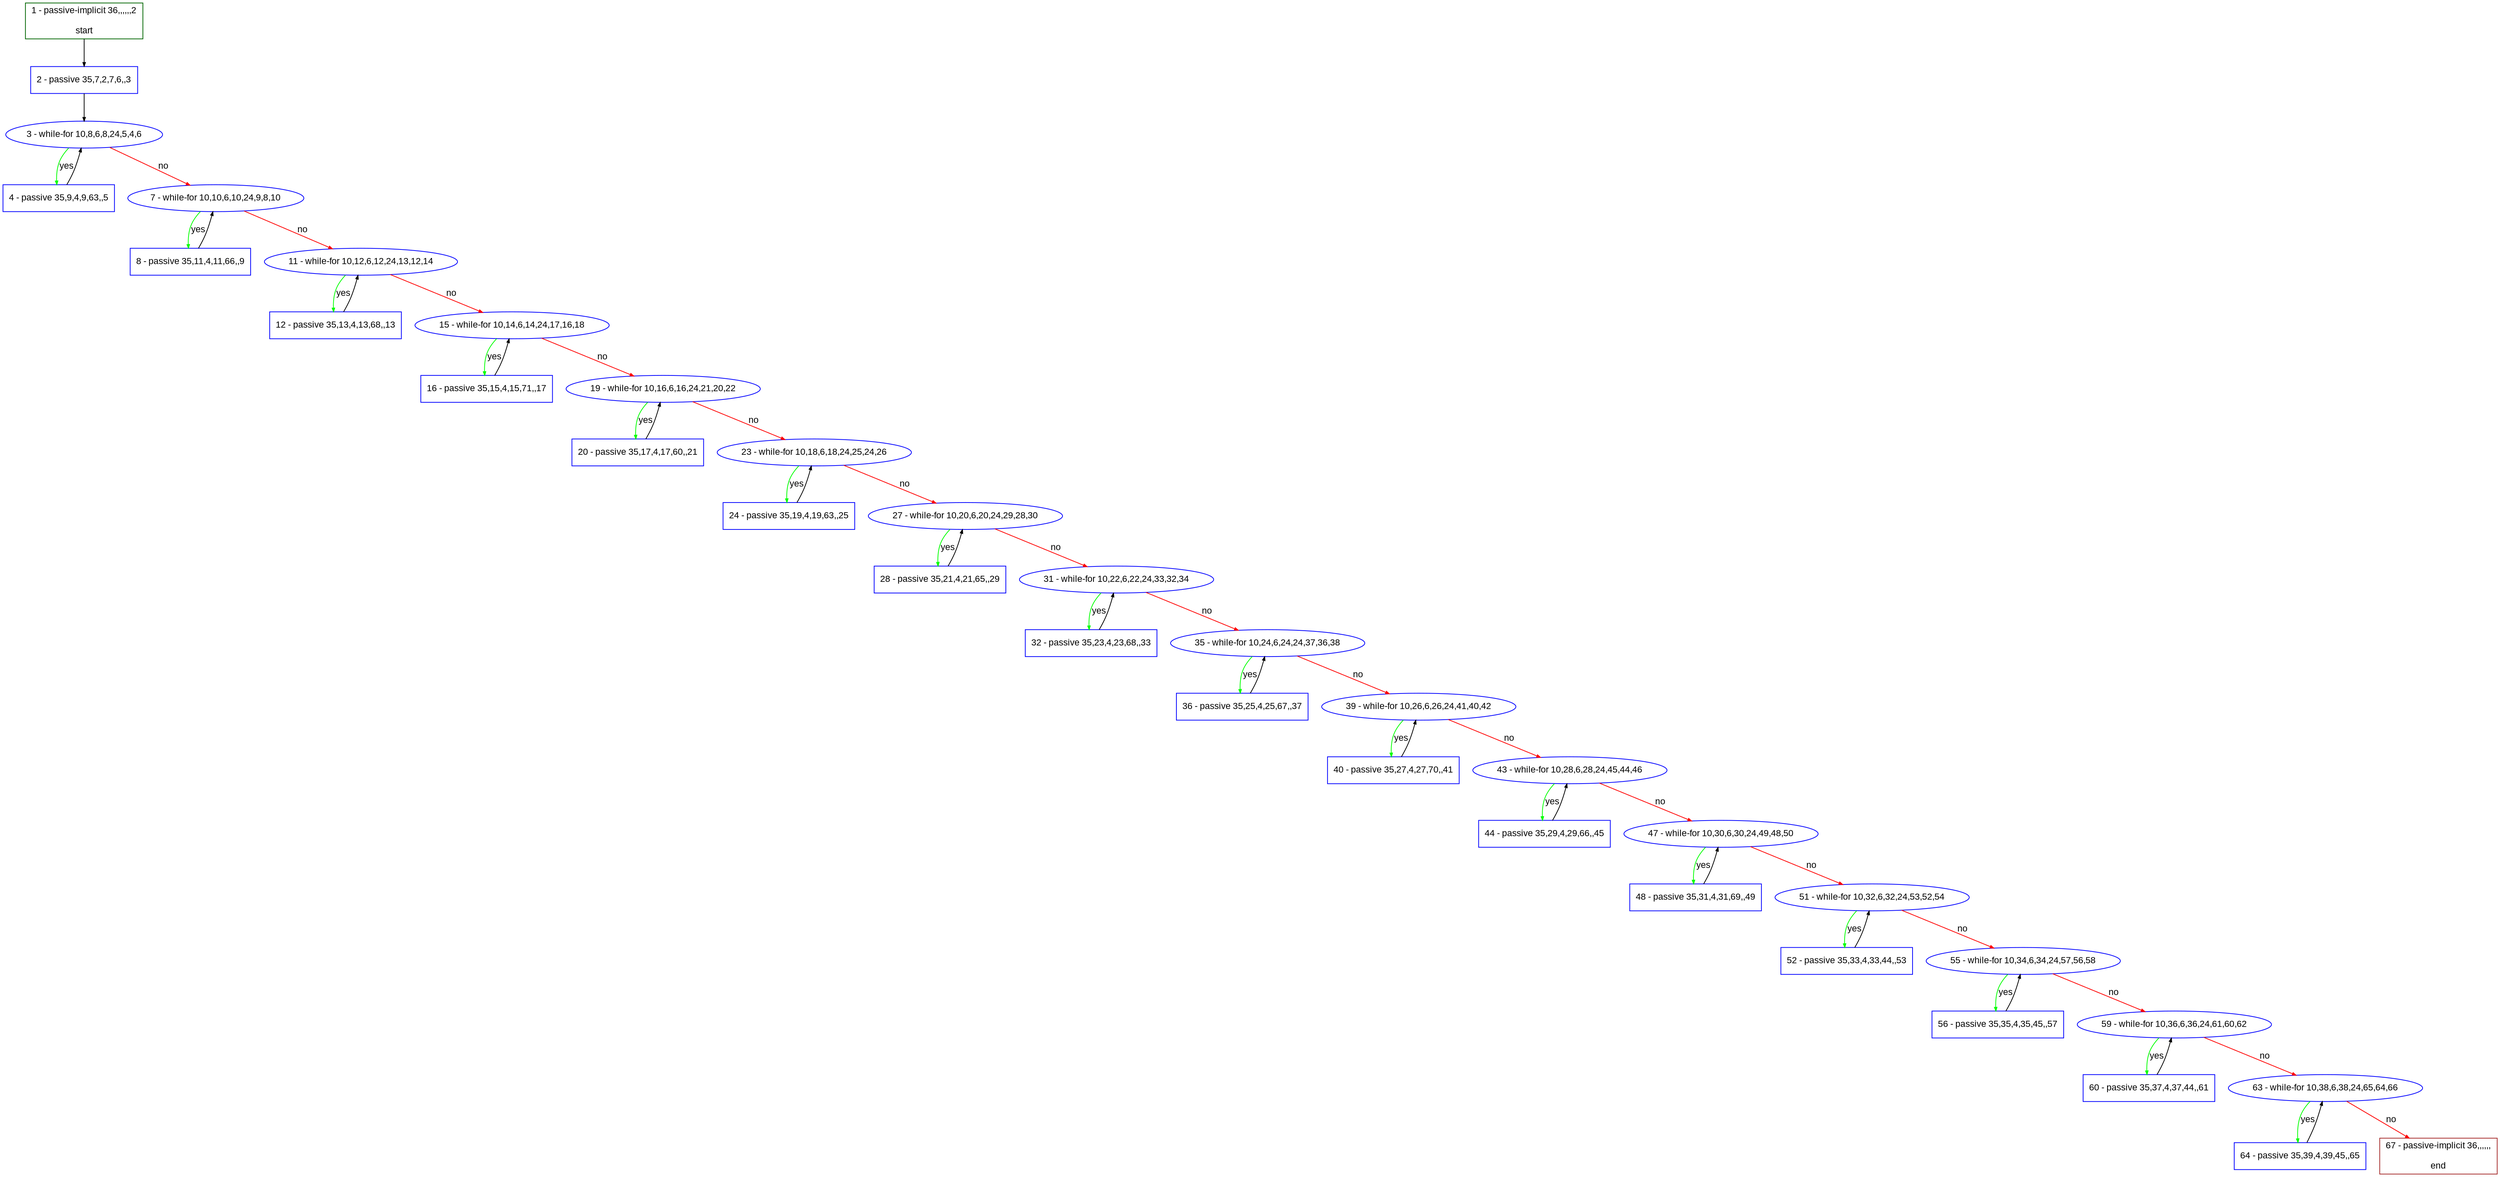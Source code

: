 digraph "" {
  graph [bgcolor="white", fillcolor="#FFFFCC", pack="true", packmode="clust", fontname="Arial", label="", fontsize="12", compound="true", style="rounded,filled"];
  node [node_initialized="no", fillcolor="white", fontname="Arial", label="", color="grey", fontsize="12", fixedsize="false", compound="true", shape="rectangle", style="filled"];
  edge [arrowtail="none", lhead="", fontcolor="black", fontname="Arial", label="", color="black", fontsize="12", arrowhead="normal", arrowsize="0.5", compound="true", ltail="", dir="forward"];
  __N1 [fillcolor="#ffffff", label="2 - passive 35,7,2,7,6,,3", color="#0000ff", shape="box", style="filled"];
  __N2 [fillcolor="#ffffff", label="1 - passive-implicit 36,,,,,,2\n\nstart", color="#006400", shape="box", style="filled"];
  __N3 [fillcolor="#ffffff", label="3 - while-for 10,8,6,8,24,5,4,6", color="#0000ff", shape="oval", style="filled"];
  __N4 [fillcolor="#ffffff", label="4 - passive 35,9,4,9,63,,5", color="#0000ff", shape="box", style="filled"];
  __N5 [fillcolor="#ffffff", label="7 - while-for 10,10,6,10,24,9,8,10", color="#0000ff", shape="oval", style="filled"];
  __N6 [fillcolor="#ffffff", label="8 - passive 35,11,4,11,66,,9", color="#0000ff", shape="box", style="filled"];
  __N7 [fillcolor="#ffffff", label="11 - while-for 10,12,6,12,24,13,12,14", color="#0000ff", shape="oval", style="filled"];
  __N8 [fillcolor="#ffffff", label="12 - passive 35,13,4,13,68,,13", color="#0000ff", shape="box", style="filled"];
  __N9 [fillcolor="#ffffff", label="15 - while-for 10,14,6,14,24,17,16,18", color="#0000ff", shape="oval", style="filled"];
  __N10 [fillcolor="#ffffff", label="16 - passive 35,15,4,15,71,,17", color="#0000ff", shape="box", style="filled"];
  __N11 [fillcolor="#ffffff", label="19 - while-for 10,16,6,16,24,21,20,22", color="#0000ff", shape="oval", style="filled"];
  __N12 [fillcolor="#ffffff", label="20 - passive 35,17,4,17,60,,21", color="#0000ff", shape="box", style="filled"];
  __N13 [fillcolor="#ffffff", label="23 - while-for 10,18,6,18,24,25,24,26", color="#0000ff", shape="oval", style="filled"];
  __N14 [fillcolor="#ffffff", label="24 - passive 35,19,4,19,63,,25", color="#0000ff", shape="box", style="filled"];
  __N15 [fillcolor="#ffffff", label="27 - while-for 10,20,6,20,24,29,28,30", color="#0000ff", shape="oval", style="filled"];
  __N16 [fillcolor="#ffffff", label="28 - passive 35,21,4,21,65,,29", color="#0000ff", shape="box", style="filled"];
  __N17 [fillcolor="#ffffff", label="31 - while-for 10,22,6,22,24,33,32,34", color="#0000ff", shape="oval", style="filled"];
  __N18 [fillcolor="#ffffff", label="32 - passive 35,23,4,23,68,,33", color="#0000ff", shape="box", style="filled"];
  __N19 [fillcolor="#ffffff", label="35 - while-for 10,24,6,24,24,37,36,38", color="#0000ff", shape="oval", style="filled"];
  __N20 [fillcolor="#ffffff", label="36 - passive 35,25,4,25,67,,37", color="#0000ff", shape="box", style="filled"];
  __N21 [fillcolor="#ffffff", label="39 - while-for 10,26,6,26,24,41,40,42", color="#0000ff", shape="oval", style="filled"];
  __N22 [fillcolor="#ffffff", label="40 - passive 35,27,4,27,70,,41", color="#0000ff", shape="box", style="filled"];
  __N23 [fillcolor="#ffffff", label="43 - while-for 10,28,6,28,24,45,44,46", color="#0000ff", shape="oval", style="filled"];
  __N24 [fillcolor="#ffffff", label="44 - passive 35,29,4,29,66,,45", color="#0000ff", shape="box", style="filled"];
  __N25 [fillcolor="#ffffff", label="47 - while-for 10,30,6,30,24,49,48,50", color="#0000ff", shape="oval", style="filled"];
  __N26 [fillcolor="#ffffff", label="48 - passive 35,31,4,31,69,,49", color="#0000ff", shape="box", style="filled"];
  __N27 [fillcolor="#ffffff", label="51 - while-for 10,32,6,32,24,53,52,54", color="#0000ff", shape="oval", style="filled"];
  __N28 [fillcolor="#ffffff", label="52 - passive 35,33,4,33,44,,53", color="#0000ff", shape="box", style="filled"];
  __N29 [fillcolor="#ffffff", label="55 - while-for 10,34,6,34,24,57,56,58", color="#0000ff", shape="oval", style="filled"];
  __N30 [fillcolor="#ffffff", label="56 - passive 35,35,4,35,45,,57", color="#0000ff", shape="box", style="filled"];
  __N31 [fillcolor="#ffffff", label="59 - while-for 10,36,6,36,24,61,60,62", color="#0000ff", shape="oval", style="filled"];
  __N32 [fillcolor="#ffffff", label="60 - passive 35,37,4,37,44,,61", color="#0000ff", shape="box", style="filled"];
  __N33 [fillcolor="#ffffff", label="63 - while-for 10,38,6,38,24,65,64,66", color="#0000ff", shape="oval", style="filled"];
  __N34 [fillcolor="#ffffff", label="64 - passive 35,39,4,39,45,,65", color="#0000ff", shape="box", style="filled"];
  __N35 [fillcolor="#ffffff", label="67 - passive-implicit 36,,,,,,\n\nend", color="#a52a2a", shape="box", style="filled"];
  __N2 -> __N1 [arrowtail="none", color="#000000", label="", arrowhead="normal", dir="forward"];
  __N1 -> __N3 [arrowtail="none", color="#000000", label="", arrowhead="normal", dir="forward"];
  __N3 -> __N4 [arrowtail="none", color="#00ff00", label="yes", arrowhead="normal", dir="forward"];
  __N4 -> __N3 [arrowtail="none", color="#000000", label="", arrowhead="normal", dir="forward"];
  __N3 -> __N5 [arrowtail="none", color="#ff0000", label="no", arrowhead="normal", dir="forward"];
  __N5 -> __N6 [arrowtail="none", color="#00ff00", label="yes", arrowhead="normal", dir="forward"];
  __N6 -> __N5 [arrowtail="none", color="#000000", label="", arrowhead="normal", dir="forward"];
  __N5 -> __N7 [arrowtail="none", color="#ff0000", label="no", arrowhead="normal", dir="forward"];
  __N7 -> __N8 [arrowtail="none", color="#00ff00", label="yes", arrowhead="normal", dir="forward"];
  __N8 -> __N7 [arrowtail="none", color="#000000", label="", arrowhead="normal", dir="forward"];
  __N7 -> __N9 [arrowtail="none", color="#ff0000", label="no", arrowhead="normal", dir="forward"];
  __N9 -> __N10 [arrowtail="none", color="#00ff00", label="yes", arrowhead="normal", dir="forward"];
  __N10 -> __N9 [arrowtail="none", color="#000000", label="", arrowhead="normal", dir="forward"];
  __N9 -> __N11 [arrowtail="none", color="#ff0000", label="no", arrowhead="normal", dir="forward"];
  __N11 -> __N12 [arrowtail="none", color="#00ff00", label="yes", arrowhead="normal", dir="forward"];
  __N12 -> __N11 [arrowtail="none", color="#000000", label="", arrowhead="normal", dir="forward"];
  __N11 -> __N13 [arrowtail="none", color="#ff0000", label="no", arrowhead="normal", dir="forward"];
  __N13 -> __N14 [arrowtail="none", color="#00ff00", label="yes", arrowhead="normal", dir="forward"];
  __N14 -> __N13 [arrowtail="none", color="#000000", label="", arrowhead="normal", dir="forward"];
  __N13 -> __N15 [arrowtail="none", color="#ff0000", label="no", arrowhead="normal", dir="forward"];
  __N15 -> __N16 [arrowtail="none", color="#00ff00", label="yes", arrowhead="normal", dir="forward"];
  __N16 -> __N15 [arrowtail="none", color="#000000", label="", arrowhead="normal", dir="forward"];
  __N15 -> __N17 [arrowtail="none", color="#ff0000", label="no", arrowhead="normal", dir="forward"];
  __N17 -> __N18 [arrowtail="none", color="#00ff00", label="yes", arrowhead="normal", dir="forward"];
  __N18 -> __N17 [arrowtail="none", color="#000000", label="", arrowhead="normal", dir="forward"];
  __N17 -> __N19 [arrowtail="none", color="#ff0000", label="no", arrowhead="normal", dir="forward"];
  __N19 -> __N20 [arrowtail="none", color="#00ff00", label="yes", arrowhead="normal", dir="forward"];
  __N20 -> __N19 [arrowtail="none", color="#000000", label="", arrowhead="normal", dir="forward"];
  __N19 -> __N21 [arrowtail="none", color="#ff0000", label="no", arrowhead="normal", dir="forward"];
  __N21 -> __N22 [arrowtail="none", color="#00ff00", label="yes", arrowhead="normal", dir="forward"];
  __N22 -> __N21 [arrowtail="none", color="#000000", label="", arrowhead="normal", dir="forward"];
  __N21 -> __N23 [arrowtail="none", color="#ff0000", label="no", arrowhead="normal", dir="forward"];
  __N23 -> __N24 [arrowtail="none", color="#00ff00", label="yes", arrowhead="normal", dir="forward"];
  __N24 -> __N23 [arrowtail="none", color="#000000", label="", arrowhead="normal", dir="forward"];
  __N23 -> __N25 [arrowtail="none", color="#ff0000", label="no", arrowhead="normal", dir="forward"];
  __N25 -> __N26 [arrowtail="none", color="#00ff00", label="yes", arrowhead="normal", dir="forward"];
  __N26 -> __N25 [arrowtail="none", color="#000000", label="", arrowhead="normal", dir="forward"];
  __N25 -> __N27 [arrowtail="none", color="#ff0000", label="no", arrowhead="normal", dir="forward"];
  __N27 -> __N28 [arrowtail="none", color="#00ff00", label="yes", arrowhead="normal", dir="forward"];
  __N28 -> __N27 [arrowtail="none", color="#000000", label="", arrowhead="normal", dir="forward"];
  __N27 -> __N29 [arrowtail="none", color="#ff0000", label="no", arrowhead="normal", dir="forward"];
  __N29 -> __N30 [arrowtail="none", color="#00ff00", label="yes", arrowhead="normal", dir="forward"];
  __N30 -> __N29 [arrowtail="none", color="#000000", label="", arrowhead="normal", dir="forward"];
  __N29 -> __N31 [arrowtail="none", color="#ff0000", label="no", arrowhead="normal", dir="forward"];
  __N31 -> __N32 [arrowtail="none", color="#00ff00", label="yes", arrowhead="normal", dir="forward"];
  __N32 -> __N31 [arrowtail="none", color="#000000", label="", arrowhead="normal", dir="forward"];
  __N31 -> __N33 [arrowtail="none", color="#ff0000", label="no", arrowhead="normal", dir="forward"];
  __N33 -> __N34 [arrowtail="none", color="#00ff00", label="yes", arrowhead="normal", dir="forward"];
  __N34 -> __N33 [arrowtail="none", color="#000000", label="", arrowhead="normal", dir="forward"];
  __N33 -> __N35 [arrowtail="none", color="#ff0000", label="no", arrowhead="normal", dir="forward"];
}
